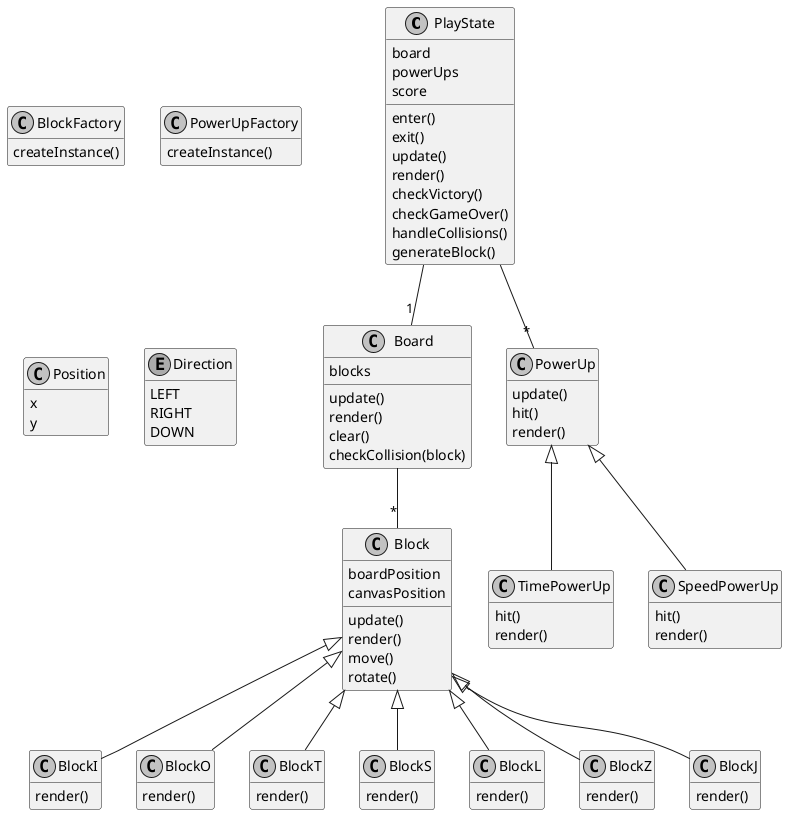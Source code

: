 @startuml Tetris

skinparam monochrome true
hide empty members

class PlayState {
  board
  powerUps
  score
  enter()
  exit()
  update()
  render()
  checkVictory()
  checkGameOver()
  handleCollisions()
  generateBlock()
}

class Board {
  blocks
  update()
  render()
  clear()
  checkCollision(block)
}

class Block {
  boardPosition
  canvasPosition
  update()
  render()
  move()
  rotate()
}

class BlockI {
  render()
}

class BlockO {
  render()
}

class BlockT {
  render()
}

class BlockS {
  render()
}

class BlockL {
  render()
}

class BlockZ {
  render()
}

class BlockJ {
  render()
}

class PowerUp {
  update()
  hit()
  render()
}

class TimePowerUp {
  hit()
  render()
}

class SpeedPowerUp {
  hit()
  render()
}

class BlockFactory {
  createInstance()
}

class PowerUpFactory {
  createInstance()
}

class Position {
  x
  y
}

enum Direction {
  LEFT
  RIGHT
  DOWN
}

PlayState -- "1" Board
PlayState -- "*" PowerUp
Board     -- "*" Block

PowerUp <|-- TimePowerUp
PowerUp <|-- SpeedPowerUp

Block <|-- BlockI
Block <|-- BlockO
Block <|-- BlockT
Block <|-- BlockS
Block <|-- BlockL
Block <|-- BlockZ
Block <|-- BlockJ

@enduml
